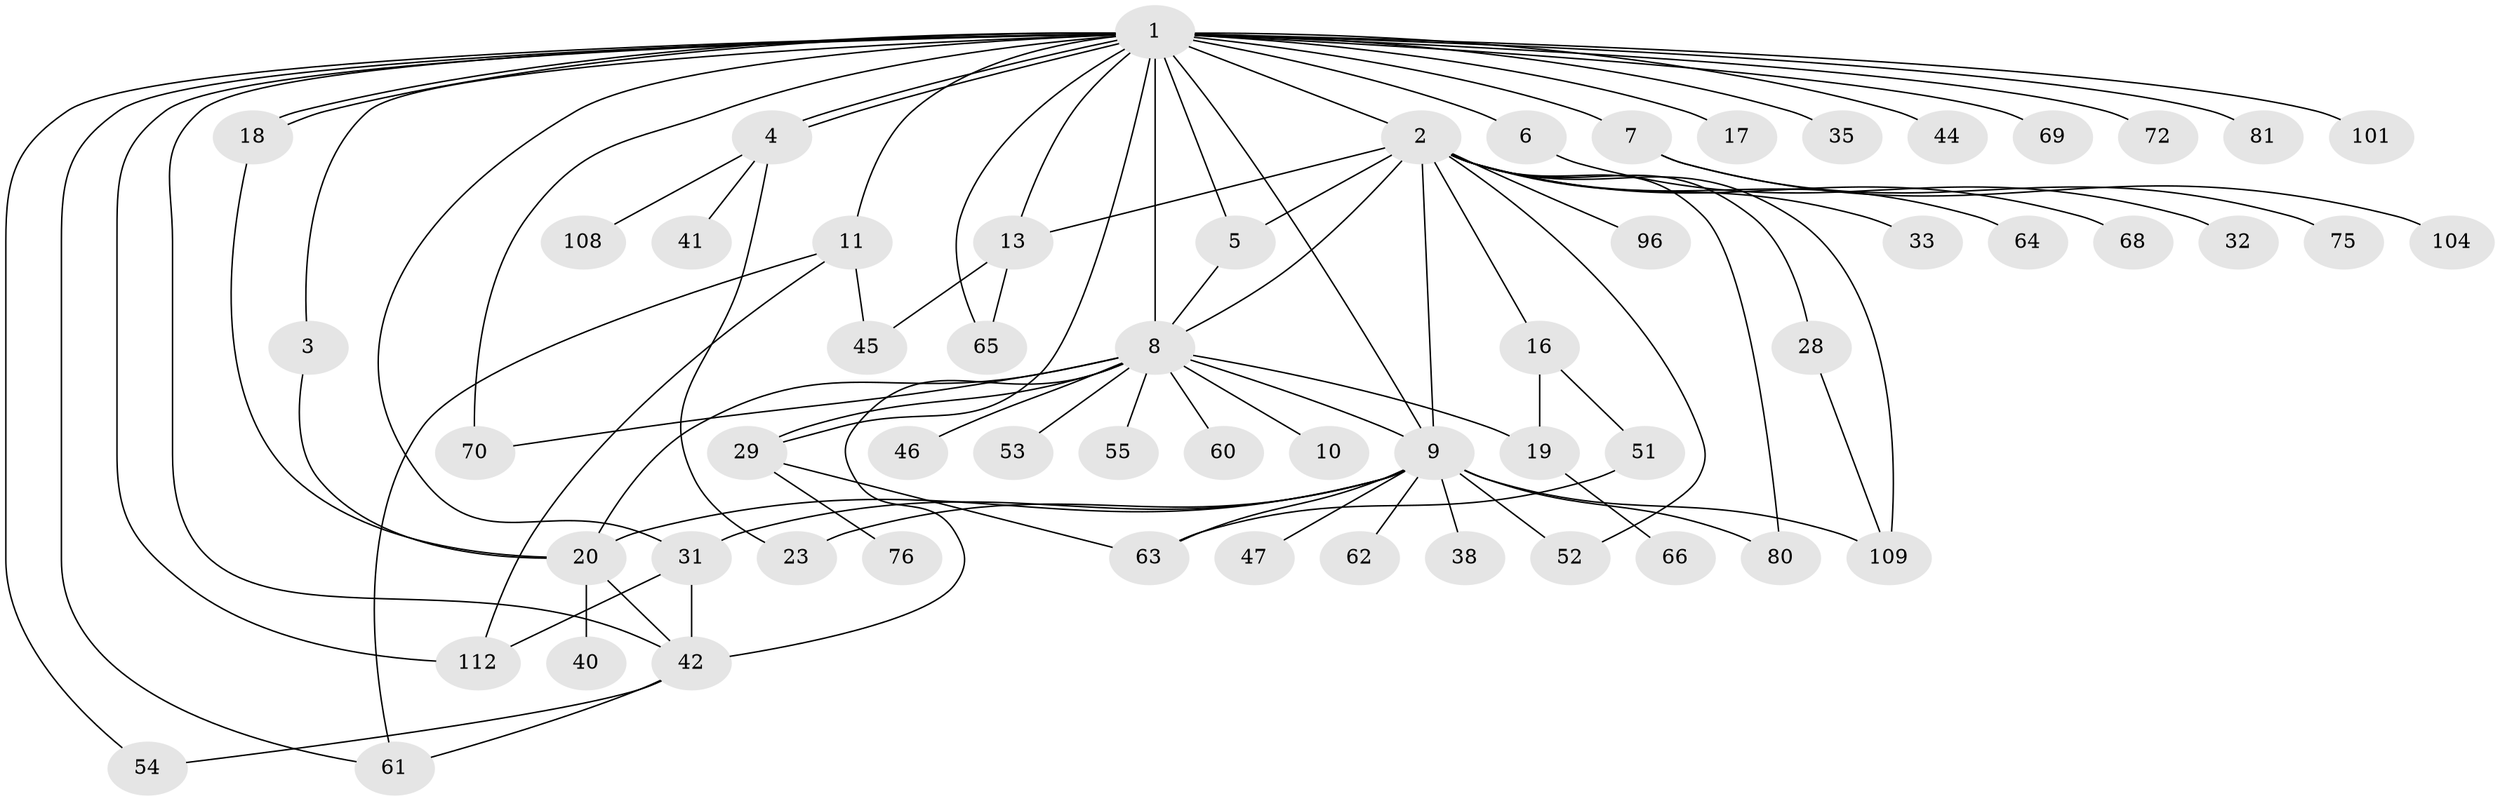 // original degree distribution, {32: 0.008547008547008548, 14: 0.008547008547008548, 2: 0.20512820512820512, 5: 0.06837606837606838, 3: 0.1282051282051282, 4: 0.06837606837606838, 13: 0.008547008547008548, 7: 0.02564102564102564, 1: 0.452991452991453, 12: 0.008547008547008548, 8: 0.008547008547008548, 6: 0.008547008547008548}
// Generated by graph-tools (version 1.1) at 2025/14/03/09/25 04:14:34]
// undirected, 58 vertices, 89 edges
graph export_dot {
graph [start="1"]
  node [color=gray90,style=filled];
  1;
  2;
  3;
  4;
  5;
  6;
  7 [super="+48"];
  8 [super="+107+12+93+100+22+77+15"];
  9 [super="+27+57+14"];
  10;
  11 [super="+25+36+21"];
  13 [super="+56"];
  16 [super="+24"];
  17;
  18 [super="+86+26"];
  19;
  20 [super="+30+83+37"];
  23 [super="+49"];
  28;
  29 [super="+71"];
  31 [super="+34"];
  32;
  33;
  35;
  38;
  40;
  41;
  42 [super="+73+67"];
  44;
  45 [super="+50"];
  46 [super="+84"];
  47;
  51;
  52 [super="+98"];
  53 [super="+88+79"];
  54 [super="+74"];
  55 [super="+59"];
  60;
  61;
  62;
  63 [super="+97+103"];
  64 [super="+85"];
  65;
  66;
  68;
  69;
  70;
  72;
  75;
  76;
  80;
  81;
  96;
  101;
  104;
  108;
  109 [super="+111"];
  112 [super="+115"];
  1 -- 2;
  1 -- 3;
  1 -- 4;
  1 -- 4;
  1 -- 5;
  1 -- 6;
  1 -- 7;
  1 -- 8 [weight=3];
  1 -- 9 [weight=3];
  1 -- 11;
  1 -- 13;
  1 -- 17;
  1 -- 18;
  1 -- 18;
  1 -- 29;
  1 -- 31;
  1 -- 35;
  1 -- 42;
  1 -- 44;
  1 -- 61;
  1 -- 65;
  1 -- 69;
  1 -- 70;
  1 -- 72;
  1 -- 81;
  1 -- 101;
  1 -- 112;
  1 -- 54;
  2 -- 5;
  2 -- 16;
  2 -- 28;
  2 -- 33;
  2 -- 52;
  2 -- 64;
  2 -- 68;
  2 -- 80;
  2 -- 96;
  2 -- 109;
  2 -- 9;
  2 -- 13;
  2 -- 8;
  3 -- 20;
  4 -- 23;
  4 -- 41;
  4 -- 108;
  5 -- 8;
  6 -- 32;
  7 -- 75;
  7 -- 104;
  8 -- 10;
  8 -- 46;
  8 -- 53 [weight=2];
  8 -- 55;
  8 -- 19;
  8 -- 9 [weight=2];
  8 -- 70;
  8 -- 42;
  8 -- 20;
  8 -- 60;
  8 -- 29;
  9 -- 31 [weight=3];
  9 -- 62;
  9 -- 80;
  9 -- 38;
  9 -- 109;
  9 -- 47;
  9 -- 20 [weight=2];
  9 -- 52;
  9 -- 23;
  9 -- 63 [weight=2];
  11 -- 61;
  11 -- 112;
  11 -- 45;
  13 -- 65;
  13 -- 45;
  16 -- 19;
  16 -- 51;
  18 -- 20;
  19 -- 66;
  20 -- 42;
  20 -- 40;
  28 -- 109;
  29 -- 76;
  29 -- 63;
  31 -- 42 [weight=2];
  31 -- 112;
  42 -- 54;
  42 -- 61;
  51 -- 63;
}
